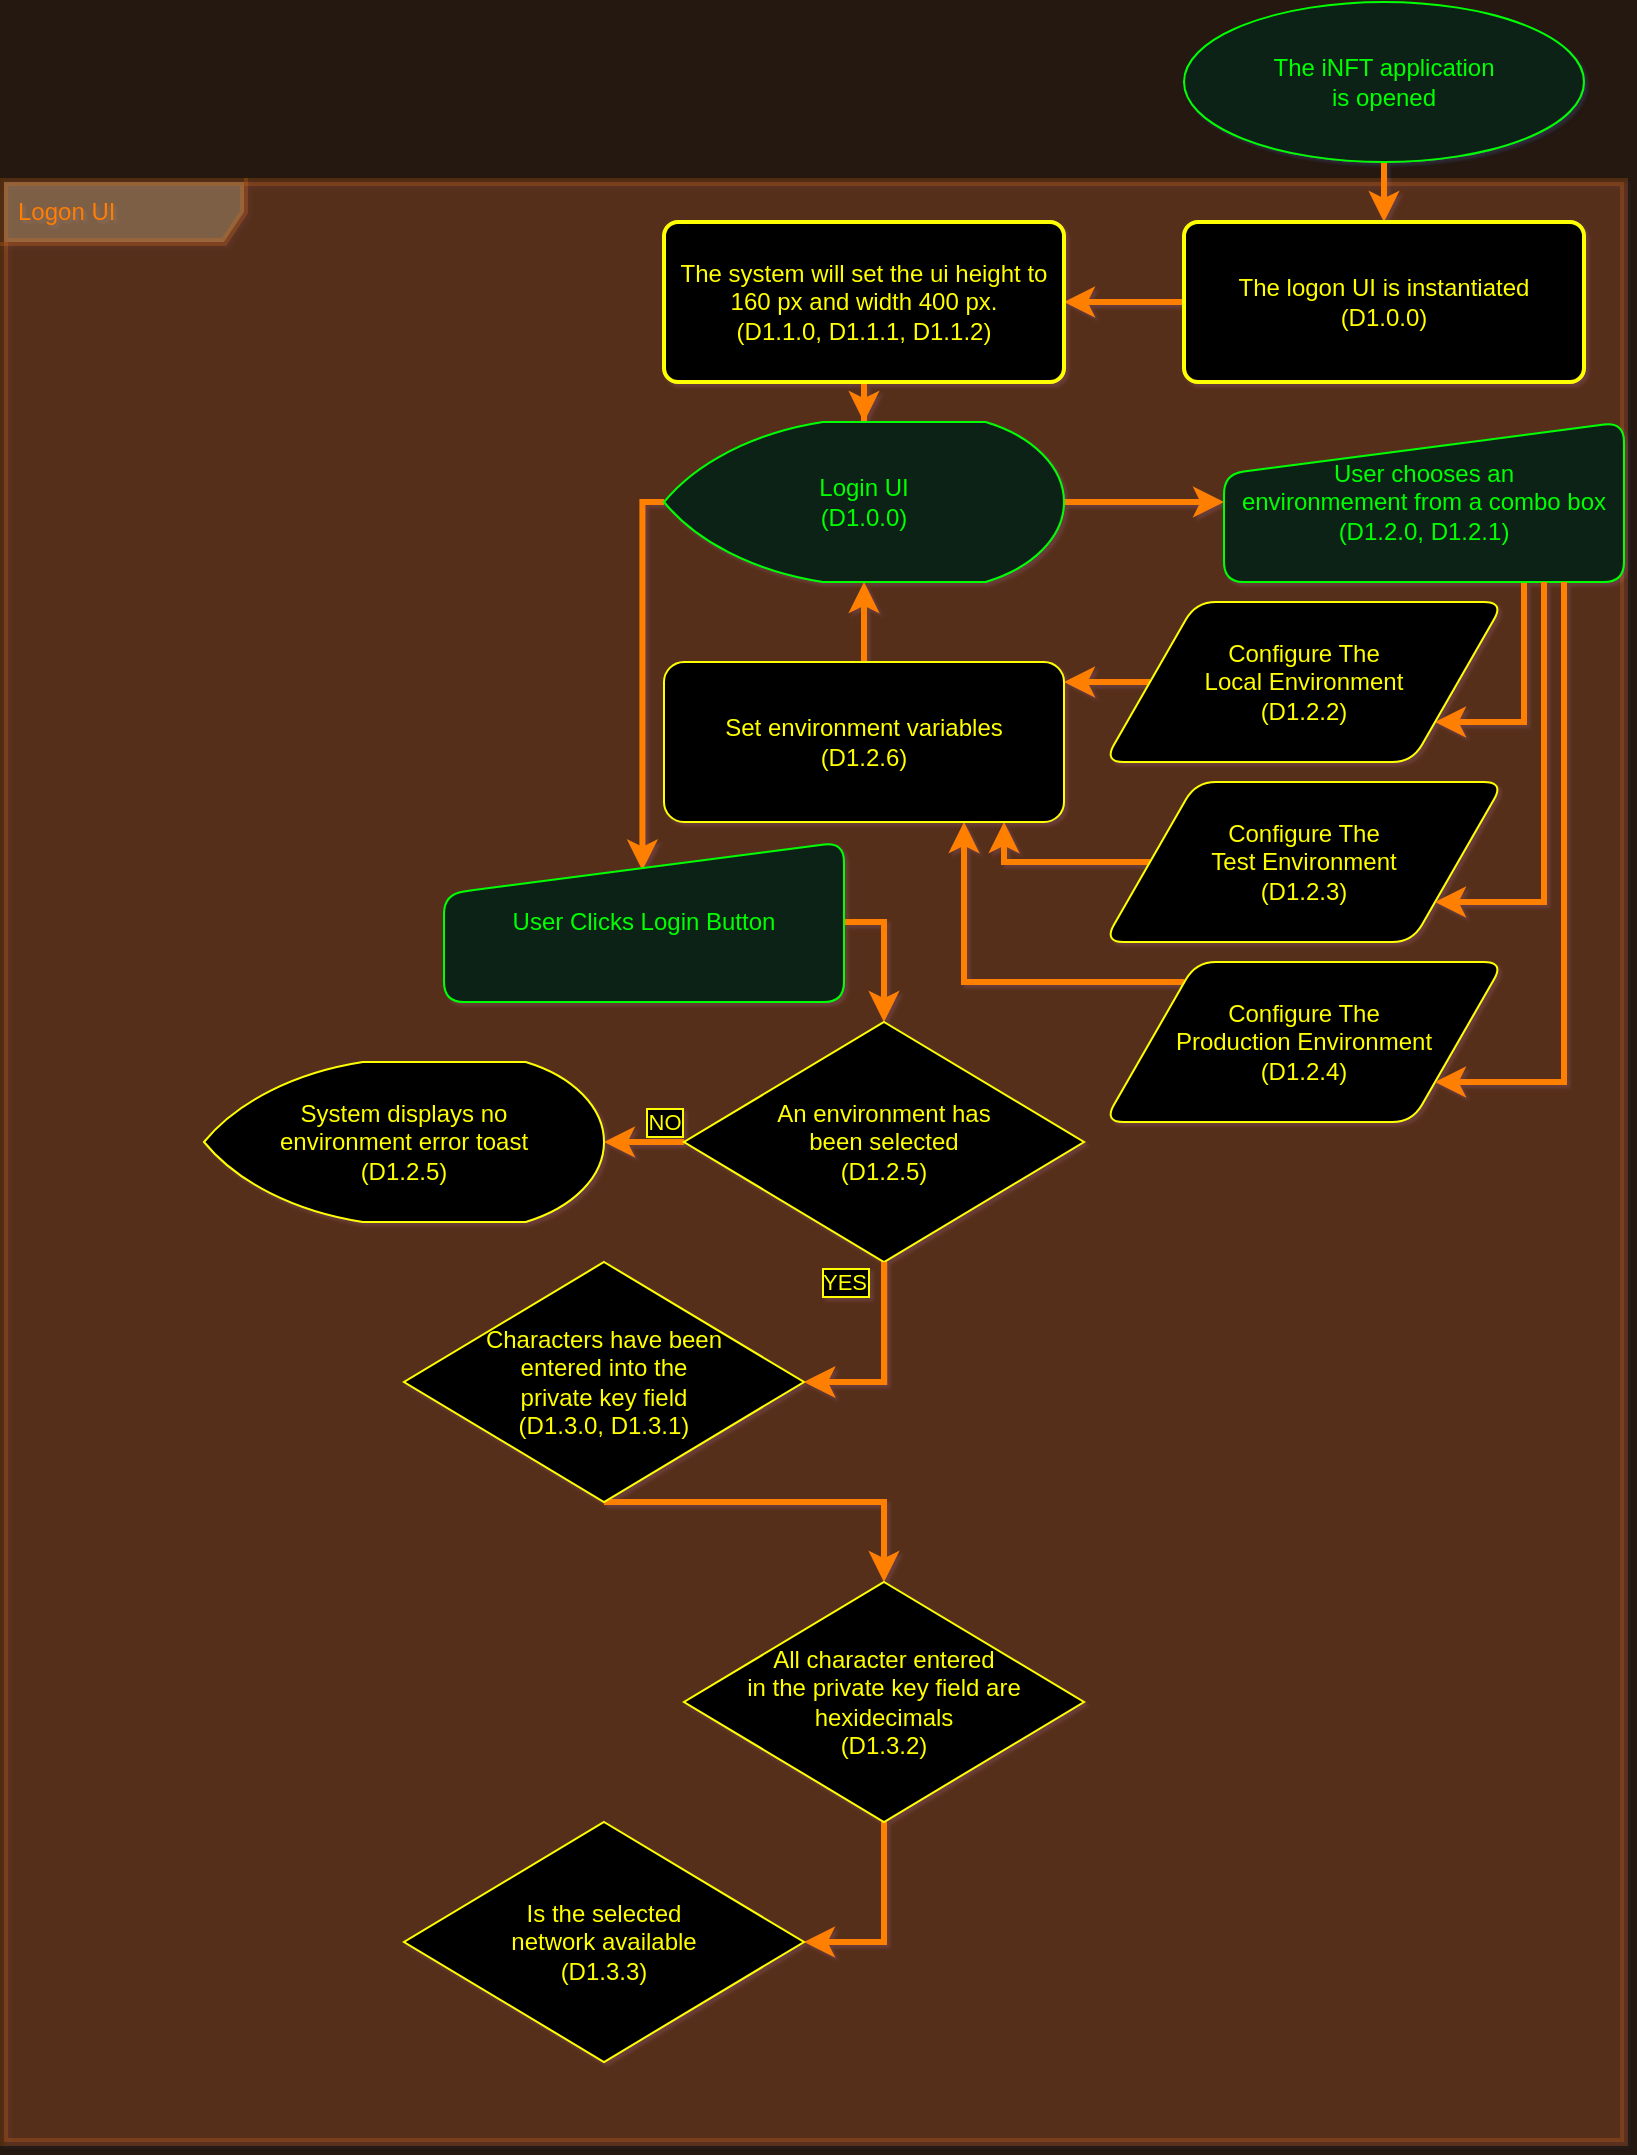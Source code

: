 <mxfile version="15.7.3" type="device"><diagram id="C5RBs43oDa-KdzZeNtuy" name="Page-1"><mxGraphModel dx="366" dy="250" grid="1" gridSize="10" guides="1" tooltips="1" connect="1" arrows="1" fold="1" page="1" pageScale="1" pageWidth="850" pageHeight="1100" background="#241810" math="0" shadow="1"><root><mxCell id="WIyWlLk6GJQsqaUBKTNV-0"/><mxCell id="WIyWlLk6GJQsqaUBKTNV-1" parent="WIyWlLk6GJQsqaUBKTNV-0"/><mxCell id="1leu_KWG4kSdCPXj51SF-2" value="&lt;font color=&quot;#ff7f00&quot;&gt;Logon UI&lt;/font&gt;" style="shape=umlFrame;whiteSpace=wrap;html=1;width=120;height=30;boundedLbl=1;verticalAlign=middle;align=left;spacingLeft=5;swimlaneFillColor=#FF7F00;strokeColor=#FF7F00;strokeWidth=4;opacity=20;" vertex="1" parent="WIyWlLk6GJQsqaUBKTNV-1"><mxGeometry x="20" y="100" width="810" height="980" as="geometry"/></mxCell><mxCell id="1leu_KWG4kSdCPXj51SF-4" style="edgeStyle=orthogonalEdgeStyle;rounded=0;orthogonalLoop=1;jettySize=auto;html=1;fontColor=#FFFF00;strokeColor=#FF7F00;strokeWidth=3;" edge="1" parent="WIyWlLk6GJQsqaUBKTNV-1" source="1leu_KWG4kSdCPXj51SF-0" target="1leu_KWG4kSdCPXj51SF-3"><mxGeometry relative="1" as="geometry"/></mxCell><mxCell id="1leu_KWG4kSdCPXj51SF-0" value="The iNFT application&lt;br&gt;is opened" style="strokeWidth=1;html=1;shape=mxgraph.flowchart.start_1;whiteSpace=wrap;rounded=1;shadow=0;fontColor=#00ff00;strokeColor=#00FF00;fillColor=#102419;glass=0;" vertex="1" parent="WIyWlLk6GJQsqaUBKTNV-1"><mxGeometry x="610" y="10" width="200" height="80" as="geometry"/></mxCell><mxCell id="1leu_KWG4kSdCPXj51SF-6" style="edgeStyle=orthogonalEdgeStyle;rounded=0;orthogonalLoop=1;jettySize=auto;html=1;fontColor=#FF7F00;strokeColor=#FF7F00;strokeWidth=3;" edge="1" parent="WIyWlLk6GJQsqaUBKTNV-1" source="1leu_KWG4kSdCPXj51SF-3" target="1leu_KWG4kSdCPXj51SF-5"><mxGeometry relative="1" as="geometry"/></mxCell><mxCell id="1leu_KWG4kSdCPXj51SF-3" value="&lt;font color=&quot;#ffff00&quot;&gt;The logon UI is instantiated&lt;br&gt;(D1.0.0)&lt;br&gt;&lt;/font&gt;" style="rounded=1;whiteSpace=wrap;html=1;absoluteArcSize=1;arcSize=14;strokeWidth=2;fillColor=#000000;strokeColor=#FFFF00;" vertex="1" parent="WIyWlLk6GJQsqaUBKTNV-1"><mxGeometry x="610" y="120" width="200" height="80" as="geometry"/></mxCell><mxCell id="1leu_KWG4kSdCPXj51SF-10" style="edgeStyle=orthogonalEdgeStyle;rounded=0;orthogonalLoop=1;jettySize=auto;html=1;fontColor=#FF7F00;strokeColor=#FF7F00;strokeWidth=3;" edge="1" parent="WIyWlLk6GJQsqaUBKTNV-1" source="1leu_KWG4kSdCPXj51SF-5" target="1leu_KWG4kSdCPXj51SF-9"><mxGeometry relative="1" as="geometry"/></mxCell><mxCell id="1leu_KWG4kSdCPXj51SF-5" value="&lt;font color=&quot;#ffff00&quot;&gt;The system will set the ui height to 160 px and width 400 px.&lt;br&gt;(D1.1.0, D1.1.1, D1.1.2)&lt;br&gt;&lt;/font&gt;" style="rounded=1;whiteSpace=wrap;html=1;absoluteArcSize=1;arcSize=14;strokeWidth=2;fillColor=#000000;strokeColor=#FFFF00;" vertex="1" parent="WIyWlLk6GJQsqaUBKTNV-1"><mxGeometry x="350" y="120" width="200" height="80" as="geometry"/></mxCell><mxCell id="1leu_KWG4kSdCPXj51SF-16" style="edgeStyle=orthogonalEdgeStyle;rounded=0;orthogonalLoop=1;jettySize=auto;html=1;fontColor=#FF7F00;strokeColor=#FF7F00;strokeWidth=3;" edge="1" parent="WIyWlLk6GJQsqaUBKTNV-1" source="1leu_KWG4kSdCPXj51SF-7" target="1leu_KWG4kSdCPXj51SF-13"><mxGeometry relative="1" as="geometry"><Array as="points"><mxPoint x="780" y="370"/></Array></mxGeometry></mxCell><mxCell id="1leu_KWG4kSdCPXj51SF-7" value="User chooses an&lt;br&gt;environmement from a combo box&lt;br&gt;(D1.2.0, D1.2.1)" style="html=1;strokeWidth=1;shape=manualInput;whiteSpace=wrap;rounded=1;size=26;fontColor=#00ff00;fillColor=#102419;shadow=0;strokeColor=#00FF00;glass=0;" vertex="1" parent="WIyWlLk6GJQsqaUBKTNV-1"><mxGeometry x="630" y="220" width="200" height="80" as="geometry"/></mxCell><mxCell id="1leu_KWG4kSdCPXj51SF-12" style="edgeStyle=orthogonalEdgeStyle;rounded=0;orthogonalLoop=1;jettySize=auto;html=1;fontColor=#FF7F00;strokeColor=#FF7F00;strokeWidth=3;exitX=1;exitY=0.5;exitDx=0;exitDy=0;exitPerimeter=0;" edge="1" parent="WIyWlLk6GJQsqaUBKTNV-1" source="1leu_KWG4kSdCPXj51SF-9" target="1leu_KWG4kSdCPXj51SF-7"><mxGeometry relative="1" as="geometry"><mxPoint x="580.0" y="260" as="sourcePoint"/></mxGeometry></mxCell><mxCell id="1leu_KWG4kSdCPXj51SF-26" style="edgeStyle=orthogonalEdgeStyle;rounded=0;orthogonalLoop=1;jettySize=auto;html=1;fontColor=#FFFF00;strokeColor=#FF7F00;strokeWidth=3;entryX=0.496;entryY=0.177;entryDx=0;entryDy=0;entryPerimeter=0;" edge="1" parent="WIyWlLk6GJQsqaUBKTNV-1" source="1leu_KWG4kSdCPXj51SF-9" target="1leu_KWG4kSdCPXj51SF-25"><mxGeometry relative="1" as="geometry"><Array as="points"><mxPoint x="339" y="260"/></Array></mxGeometry></mxCell><mxCell id="1leu_KWG4kSdCPXj51SF-9" value="Login UI&lt;br&gt;(D1.0.0)" style="strokeWidth=1;html=1;shape=mxgraph.flowchart.display;whiteSpace=wrap;fontColor=#00ff00;fillColor=#102419;rounded=1;shadow=0;strokeColor=#00FF00;glass=0;" vertex="1" parent="WIyWlLk6GJQsqaUBKTNV-1"><mxGeometry x="350" y="220" width="200" height="80" as="geometry"/></mxCell><mxCell id="1leu_KWG4kSdCPXj51SF-23" style="edgeStyle=orthogonalEdgeStyle;rounded=0;orthogonalLoop=1;jettySize=auto;html=1;fontColor=#FFFF00;strokeColor=#FF7F00;strokeWidth=3;" edge="1" parent="WIyWlLk6GJQsqaUBKTNV-1" source="1leu_KWG4kSdCPXj51SF-13" target="1leu_KWG4kSdCPXj51SF-19"><mxGeometry relative="1" as="geometry"><Array as="points"><mxPoint x="563" y="350"/><mxPoint x="563" y="350"/></Array></mxGeometry></mxCell><mxCell id="1leu_KWG4kSdCPXj51SF-13" value="&lt;font color=&quot;#ffff00&quot;&gt;Configure The&lt;br&gt;Local Environment&lt;br&gt;(D1.2.2)&lt;br&gt;&lt;/font&gt;" style="shape=parallelogram;html=1;strokeWidth=1;perimeter=parallelogramPerimeter;whiteSpace=wrap;rounded=1;size=0.23;fontColor=#00ff00;fillColor=#000000;shadow=0;strokeColor=#FFFF00;glass=0;" vertex="1" parent="WIyWlLk6GJQsqaUBKTNV-1"><mxGeometry x="570" y="310" width="200" height="80" as="geometry"/></mxCell><mxCell id="1leu_KWG4kSdCPXj51SF-22" style="edgeStyle=orthogonalEdgeStyle;rounded=0;orthogonalLoop=1;jettySize=auto;html=1;fontColor=#FFFF00;strokeColor=#FF7F00;strokeWidth=3;" edge="1" parent="WIyWlLk6GJQsqaUBKTNV-1" source="1leu_KWG4kSdCPXj51SF-14" target="1leu_KWG4kSdCPXj51SF-19"><mxGeometry relative="1" as="geometry"><Array as="points"><mxPoint x="500" y="500"/></Array></mxGeometry></mxCell><mxCell id="1leu_KWG4kSdCPXj51SF-14" value="&lt;font color=&quot;#ffff00&quot;&gt;Configure The&lt;br&gt;Production Environment&lt;br&gt;(D1.2.4)&lt;/font&gt;" style="shape=parallelogram;html=1;strokeWidth=1;perimeter=parallelogramPerimeter;whiteSpace=wrap;rounded=1;size=0.23;fontColor=#00ff00;fillColor=#000000;shadow=0;strokeColor=#FFFF00;glass=0;" vertex="1" parent="WIyWlLk6GJQsqaUBKTNV-1"><mxGeometry x="570" y="490" width="200" height="80" as="geometry"/></mxCell><mxCell id="1leu_KWG4kSdCPXj51SF-21" style="edgeStyle=orthogonalEdgeStyle;rounded=0;orthogonalLoop=1;jettySize=auto;html=1;fontColor=#FFFF00;strokeColor=#FF7F00;strokeWidth=3;" edge="1" parent="WIyWlLk6GJQsqaUBKTNV-1" source="1leu_KWG4kSdCPXj51SF-15" target="1leu_KWG4kSdCPXj51SF-19"><mxGeometry relative="1" as="geometry"><Array as="points"><mxPoint x="520" y="440"/></Array></mxGeometry></mxCell><mxCell id="1leu_KWG4kSdCPXj51SF-15" value="&lt;font color=&quot;#ffff00&quot;&gt;Configure The&lt;br&gt;Test Environment&lt;br&gt;(D1.2.3)&lt;br&gt;&lt;/font&gt;" style="shape=parallelogram;html=1;strokeWidth=1;perimeter=parallelogramPerimeter;whiteSpace=wrap;rounded=1;size=0.23;fontColor=#00ff00;fillColor=#000000;shadow=0;strokeColor=#FFFF00;glass=0;" vertex="1" parent="WIyWlLk6GJQsqaUBKTNV-1"><mxGeometry x="570" y="400" width="200" height="80" as="geometry"/></mxCell><mxCell id="1leu_KWG4kSdCPXj51SF-17" style="edgeStyle=orthogonalEdgeStyle;rounded=0;orthogonalLoop=1;jettySize=auto;html=1;fontColor=#FF7F00;strokeColor=#FF7F00;strokeWidth=3;" edge="1" parent="WIyWlLk6GJQsqaUBKTNV-1" source="1leu_KWG4kSdCPXj51SF-7" target="1leu_KWG4kSdCPXj51SF-15"><mxGeometry relative="1" as="geometry"><mxPoint x="810" y="330" as="sourcePoint"/><mxPoint x="747" y="410.0" as="targetPoint"/><Array as="points"><mxPoint x="790" y="460"/></Array></mxGeometry></mxCell><mxCell id="1leu_KWG4kSdCPXj51SF-18" style="edgeStyle=orthogonalEdgeStyle;rounded=0;orthogonalLoop=1;jettySize=auto;html=1;fontColor=#FF7F00;strokeColor=#FF7F00;strokeWidth=3;" edge="1" parent="WIyWlLk6GJQsqaUBKTNV-1" source="1leu_KWG4kSdCPXj51SF-7" target="1leu_KWG4kSdCPXj51SF-14"><mxGeometry relative="1" as="geometry"><mxPoint x="820" y="330" as="sourcePoint"/><mxPoint x="747" y="530.0" as="targetPoint"/><Array as="points"><mxPoint x="800" y="550"/></Array></mxGeometry></mxCell><mxCell id="1leu_KWG4kSdCPXj51SF-24" style="edgeStyle=orthogonalEdgeStyle;rounded=0;orthogonalLoop=1;jettySize=auto;html=1;fontColor=#FFFF00;strokeColor=#FF7F00;strokeWidth=3;" edge="1" parent="WIyWlLk6GJQsqaUBKTNV-1" source="1leu_KWG4kSdCPXj51SF-19" target="1leu_KWG4kSdCPXj51SF-9"><mxGeometry relative="1" as="geometry"/></mxCell><mxCell id="1leu_KWG4kSdCPXj51SF-19" value="&lt;font color=&quot;#ffff00&quot;&gt;Set environment variables&lt;br&gt;(D1.2.6)&lt;br&gt;&lt;/font&gt;" style="rounded=1;whiteSpace=wrap;html=1;absoluteArcSize=1;strokeWidth=1;fontColor=#00ff00;fillColor=#000000;shadow=0;strokeColor=#FFFF00;glass=0;" vertex="1" parent="WIyWlLk6GJQsqaUBKTNV-1"><mxGeometry x="350" y="340" width="200" height="80" as="geometry"/></mxCell><mxCell id="1leu_KWG4kSdCPXj51SF-28" style="edgeStyle=orthogonalEdgeStyle;rounded=0;orthogonalLoop=1;jettySize=auto;html=1;fontColor=#FFFF00;strokeColor=#FF7F00;strokeWidth=3;" edge="1" parent="WIyWlLk6GJQsqaUBKTNV-1" source="1leu_KWG4kSdCPXj51SF-25" target="1leu_KWG4kSdCPXj51SF-27"><mxGeometry relative="1" as="geometry"><Array as="points"><mxPoint x="460" y="470"/></Array></mxGeometry></mxCell><mxCell id="1leu_KWG4kSdCPXj51SF-25" value="User Clicks Login Button" style="html=1;strokeWidth=1;shape=manualInput;whiteSpace=wrap;rounded=1;size=26;fontColor=#00ff00;fillColor=#102419;shadow=0;strokeColor=#00FF00;glass=0;" vertex="1" parent="WIyWlLk6GJQsqaUBKTNV-1"><mxGeometry x="240" y="430" width="200" height="80" as="geometry"/></mxCell><mxCell id="1leu_KWG4kSdCPXj51SF-30" value="" style="edgeStyle=orthogonalEdgeStyle;rounded=0;orthogonalLoop=1;jettySize=auto;html=1;fontColor=#FFFF00;strokeColor=#FF7F00;strokeWidth=3;entryX=1;entryY=0.5;entryDx=0;entryDy=0;entryPerimeter=0;" edge="1" parent="WIyWlLk6GJQsqaUBKTNV-1" source="1leu_KWG4kSdCPXj51SF-27" target="1leu_KWG4kSdCPXj51SF-29"><mxGeometry relative="1" as="geometry"><Array as="points"><mxPoint x="460" y="700"/></Array></mxGeometry></mxCell><mxCell id="1leu_KWG4kSdCPXj51SF-38" value="YES" style="edgeLabel;html=1;align=center;verticalAlign=middle;resizable=0;points=[];fontColor=#FFFF00;" vertex="1" connectable="0" parent="1leu_KWG4kSdCPXj51SF-30"><mxGeometry x="-0.643" y="-1" relative="1" as="geometry"><mxPoint x="-19" y="-8" as="offset"/></mxGeometry></mxCell><mxCell id="1leu_KWG4kSdCPXj51SF-39" style="edgeStyle=orthogonalEdgeStyle;rounded=0;orthogonalLoop=1;jettySize=auto;html=1;fontColor=#FFFF00;strokeColor=#FF7F00;strokeWidth=3;" edge="1" parent="WIyWlLk6GJQsqaUBKTNV-1" source="1leu_KWG4kSdCPXj51SF-27" target="1leu_KWG4kSdCPXj51SF-36"><mxGeometry relative="1" as="geometry"/></mxCell><mxCell id="1leu_KWG4kSdCPXj51SF-40" value="NO" style="edgeLabel;html=1;align=center;verticalAlign=middle;resizable=0;points=[];fontColor=#FFFF00;" vertex="1" connectable="0" parent="1leu_KWG4kSdCPXj51SF-39"><mxGeometry x="0.404" y="4" relative="1" as="geometry"><mxPoint x="18" y="-14" as="offset"/></mxGeometry></mxCell><mxCell id="1leu_KWG4kSdCPXj51SF-43" value="NO" style="edgeLabel;html=1;align=center;verticalAlign=middle;resizable=0;points=[];fontColor=#FFFF00;labelBorderColor=#FFFF00;labelBackgroundColor=#000000;" vertex="1" connectable="0" parent="1leu_KWG4kSdCPXj51SF-39"><mxGeometry x="0.404" y="4" relative="1" as="geometry"><mxPoint x="18" y="-14" as="offset"/></mxGeometry></mxCell><mxCell id="1leu_KWG4kSdCPXj51SF-27" value="&lt;font color=&quot;#ffff00&quot;&gt;An environment has&lt;br&gt;been selected&lt;br&gt;(D1.2.5)&lt;/font&gt;" style="strokeWidth=1;html=1;shape=mxgraph.flowchart.decision;whiteSpace=wrap;fontColor=#00ff00;fillColor=#000000;rounded=1;shadow=0;strokeColor=#FFFF00;glass=0;" vertex="1" parent="WIyWlLk6GJQsqaUBKTNV-1"><mxGeometry x="360" y="520" width="200" height="120" as="geometry"/></mxCell><mxCell id="1leu_KWG4kSdCPXj51SF-32" value="" style="edgeStyle=orthogonalEdgeStyle;rounded=0;orthogonalLoop=1;jettySize=auto;html=1;fontColor=#FFFF00;strokeColor=#FF7F00;strokeWidth=3;exitX=0.5;exitY=1;exitDx=0;exitDy=0;exitPerimeter=0;entryX=0.5;entryY=0;entryDx=0;entryDy=0;entryPerimeter=0;" edge="1" parent="WIyWlLk6GJQsqaUBKTNV-1" source="1leu_KWG4kSdCPXj51SF-29" target="1leu_KWG4kSdCPXj51SF-31"><mxGeometry relative="1" as="geometry"><Array as="points"><mxPoint x="460" y="760"/></Array></mxGeometry></mxCell><mxCell id="1leu_KWG4kSdCPXj51SF-29" value="&lt;font color=&quot;#ffff00&quot;&gt;Characters have been&lt;br&gt;entered into the&lt;br&gt;private key field&lt;br&gt;(D1.3.0, D1.3.1)&lt;/font&gt;" style="strokeWidth=1;html=1;shape=mxgraph.flowchart.decision;whiteSpace=wrap;fontColor=#00ff00;fillColor=#000000;rounded=1;shadow=0;strokeColor=#FFFF00;glass=0;" vertex="1" parent="WIyWlLk6GJQsqaUBKTNV-1"><mxGeometry x="220" y="640" width="200" height="120" as="geometry"/></mxCell><mxCell id="1leu_KWG4kSdCPXj51SF-35" style="edgeStyle=orthogonalEdgeStyle;rounded=0;orthogonalLoop=1;jettySize=auto;html=1;entryX=1;entryY=0.5;entryDx=0;entryDy=0;entryPerimeter=0;fontColor=#FFFF00;strokeColor=#FF7F00;strokeWidth=3;" edge="1" parent="WIyWlLk6GJQsqaUBKTNV-1" source="1leu_KWG4kSdCPXj51SF-31" target="1leu_KWG4kSdCPXj51SF-33"><mxGeometry relative="1" as="geometry"/></mxCell><mxCell id="1leu_KWG4kSdCPXj51SF-31" value="&lt;font color=&quot;#ffff00&quot;&gt;All character entered&lt;br&gt;in the private key field are hexidecimals&lt;br&gt;(D1.3.2)&lt;/font&gt;" style="strokeWidth=1;html=1;shape=mxgraph.flowchart.decision;whiteSpace=wrap;fontColor=#00ff00;fillColor=#000000;rounded=1;shadow=0;strokeColor=#FFFF00;glass=0;" vertex="1" parent="WIyWlLk6GJQsqaUBKTNV-1"><mxGeometry x="360" y="800" width="200" height="120" as="geometry"/></mxCell><mxCell id="1leu_KWG4kSdCPXj51SF-33" value="&lt;font color=&quot;#ffff00&quot;&gt;Is the selected&lt;br&gt;network available&lt;br&gt;(D1.3.3)&lt;/font&gt;" style="strokeWidth=1;html=1;shape=mxgraph.flowchart.decision;whiteSpace=wrap;fontColor=#00ff00;fillColor=#000000;rounded=1;shadow=0;strokeColor=#FFFF00;glass=0;" vertex="1" parent="WIyWlLk6GJQsqaUBKTNV-1"><mxGeometry x="220" y="920" width="200" height="120" as="geometry"/></mxCell><mxCell id="1leu_KWG4kSdCPXj51SF-36" value="&lt;font color=&quot;#ffff00&quot;&gt;System displays no&lt;br&gt;environment error toast&lt;br&gt;(D1.2.5)&lt;br&gt;&lt;/font&gt;" style="strokeWidth=1;html=1;shape=mxgraph.flowchart.display;whiteSpace=wrap;fontColor=#00ff00;fillColor=#000000;rounded=1;shadow=0;strokeColor=#FFFF00;glass=0;" vertex="1" parent="WIyWlLk6GJQsqaUBKTNV-1"><mxGeometry x="120" y="540" width="200" height="80" as="geometry"/></mxCell><mxCell id="1leu_KWG4kSdCPXj51SF-41" value="" style="edgeStyle=orthogonalEdgeStyle;rounded=0;orthogonalLoop=1;jettySize=auto;html=1;fontColor=#FFFF00;strokeColor=#FF7F00;strokeWidth=3;entryX=1;entryY=0.5;entryDx=0;entryDy=0;entryPerimeter=0;" edge="1" parent="WIyWlLk6GJQsqaUBKTNV-1"><mxGeometry relative="1" as="geometry"><mxPoint x="460.1" y="640" as="sourcePoint"/><mxPoint x="420.1" y="700" as="targetPoint"/><Array as="points"><mxPoint x="460.1" y="700"/></Array></mxGeometry></mxCell><mxCell id="1leu_KWG4kSdCPXj51SF-42" value="YES" style="edgeLabel;html=1;align=center;verticalAlign=middle;resizable=0;points=[];fontColor=#FFFF00;labelBorderColor=#FFFF00;labelBackgroundColor=#000000;" vertex="1" connectable="0" parent="1leu_KWG4kSdCPXj51SF-41"><mxGeometry x="-0.643" y="-1" relative="1" as="geometry"><mxPoint x="-19" y="-8" as="offset"/></mxGeometry></mxCell></root></mxGraphModel></diagram></mxfile>